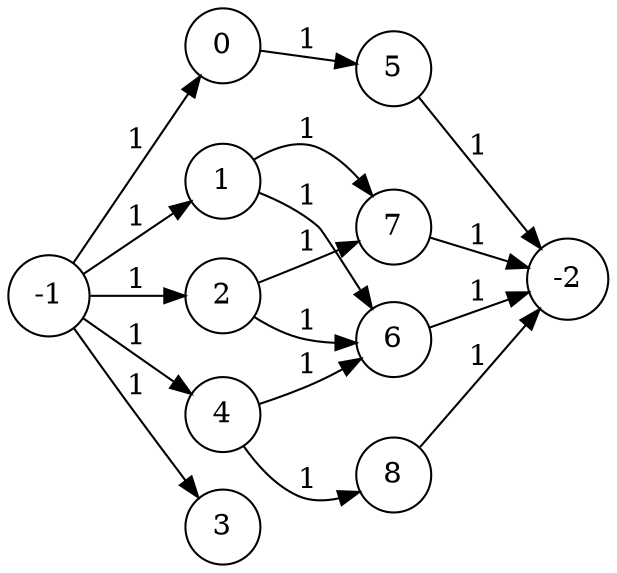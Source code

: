 digraph dot_graph {
  rankdir=LR;
  size="18,15"
  node [shape=circle];
  0 -> 5 [label = "1"]; 
  1 -> 6 [label = "1"]; 
  1 -> 7 [label = "1"]; 
  2 -> 6 [label = "1"]; 
  2 -> 7 [label = "1"]; 
  4 -> 6 [label = "1"]; 
  4 -> 8 [label = "1"]; 
  5 -> -2 [label = "1"]; 
  6 -> -2 [label = "1"]; 
  7 -> -2 [label = "1"]; 
  8 -> -2 [label = "1"]; 
  -1 -> 0 [label = "1"]; 
  -1 -> 1 [label = "1"]; 
  -1 -> 2 [label = "1"]; 
  -1 -> 3 [label = "1"]; 
  -1 -> 4 [label = "1"]; 
}